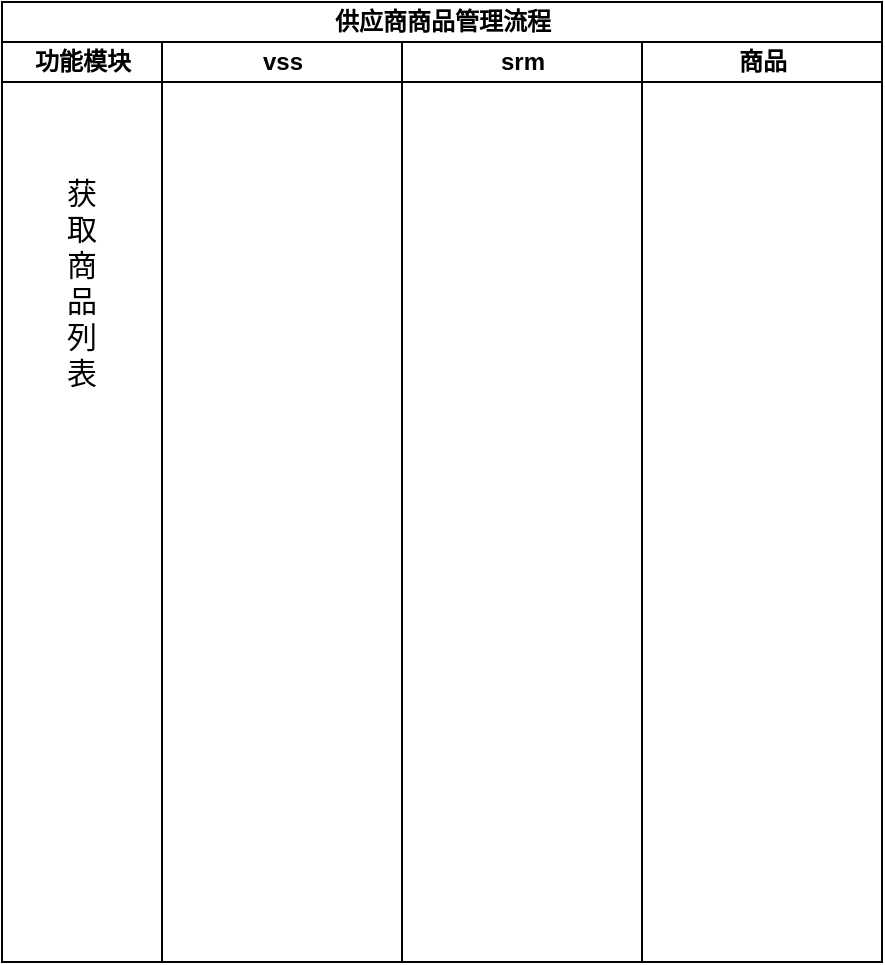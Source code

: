 <mxfile version="21.1.8" type="github">
  <diagram name="第 1 页" id="4bVbn6cUmShNyOPI0-UO">
    <mxGraphModel dx="1148" dy="645" grid="1" gridSize="10" guides="1" tooltips="1" connect="1" arrows="1" fold="1" page="1" pageScale="1" pageWidth="826" pageHeight="1169" math="0" shadow="0">
      <root>
        <mxCell id="0" />
        <mxCell id="1" parent="0" />
        <mxCell id="sq8EDjVyNlzPSObER3uH-1" value="供应商商品管理流程" style="swimlane;childLayout=stackLayout;resizeParent=1;resizeParentMax=0;startSize=20;html=1;" vertex="1" parent="1">
          <mxGeometry x="210.0" y="200" width="440" height="480" as="geometry" />
        </mxCell>
        <mxCell id="sq8EDjVyNlzPSObER3uH-5" value="功能模块" style="swimlane;startSize=20;html=1;" vertex="1" parent="sq8EDjVyNlzPSObER3uH-1">
          <mxGeometry y="20" width="80" height="460" as="geometry" />
        </mxCell>
        <mxCell id="sq8EDjVyNlzPSObER3uH-6" value="&lt;font style=&quot;font-size: 15px;&quot;&gt;获取商品列表&lt;/font&gt;" style="text;html=1;strokeColor=none;fillColor=none;align=center;verticalAlign=middle;whiteSpace=wrap;rounded=0;textDirection=ltr;horizontal=0;rotation=90;" vertex="1" parent="sq8EDjVyNlzPSObER3uH-5">
          <mxGeometry x="-15" y="105" width="110" height="30" as="geometry" />
        </mxCell>
        <mxCell id="sq8EDjVyNlzPSObER3uH-2" value="vss" style="swimlane;startSize=20;html=1;" vertex="1" parent="sq8EDjVyNlzPSObER3uH-1">
          <mxGeometry x="80" y="20" width="120" height="460" as="geometry" />
        </mxCell>
        <mxCell id="sq8EDjVyNlzPSObER3uH-3" value="srm" style="swimlane;startSize=20;html=1;" vertex="1" parent="sq8EDjVyNlzPSObER3uH-1">
          <mxGeometry x="200" y="20" width="120" height="460" as="geometry" />
        </mxCell>
        <mxCell id="sq8EDjVyNlzPSObER3uH-4" value="商品" style="swimlane;startSize=20;html=1;" vertex="1" parent="sq8EDjVyNlzPSObER3uH-1">
          <mxGeometry x="320" y="20" width="120" height="460" as="geometry" />
        </mxCell>
      </root>
    </mxGraphModel>
  </diagram>
</mxfile>
